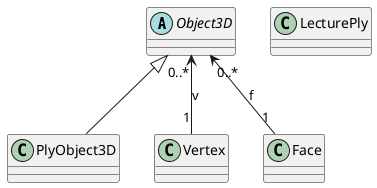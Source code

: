 @startuml
'https://plantuml.com/class-diagram

abstract class Object3D
class PlyObject3D
class Vertex
class Face
class LecturePly

Object3D <|-- PlyObject3D
Object3D "0..*"<--"1" Vertex : v
Object3D "0..*"<--"1" Face : f

@enduml